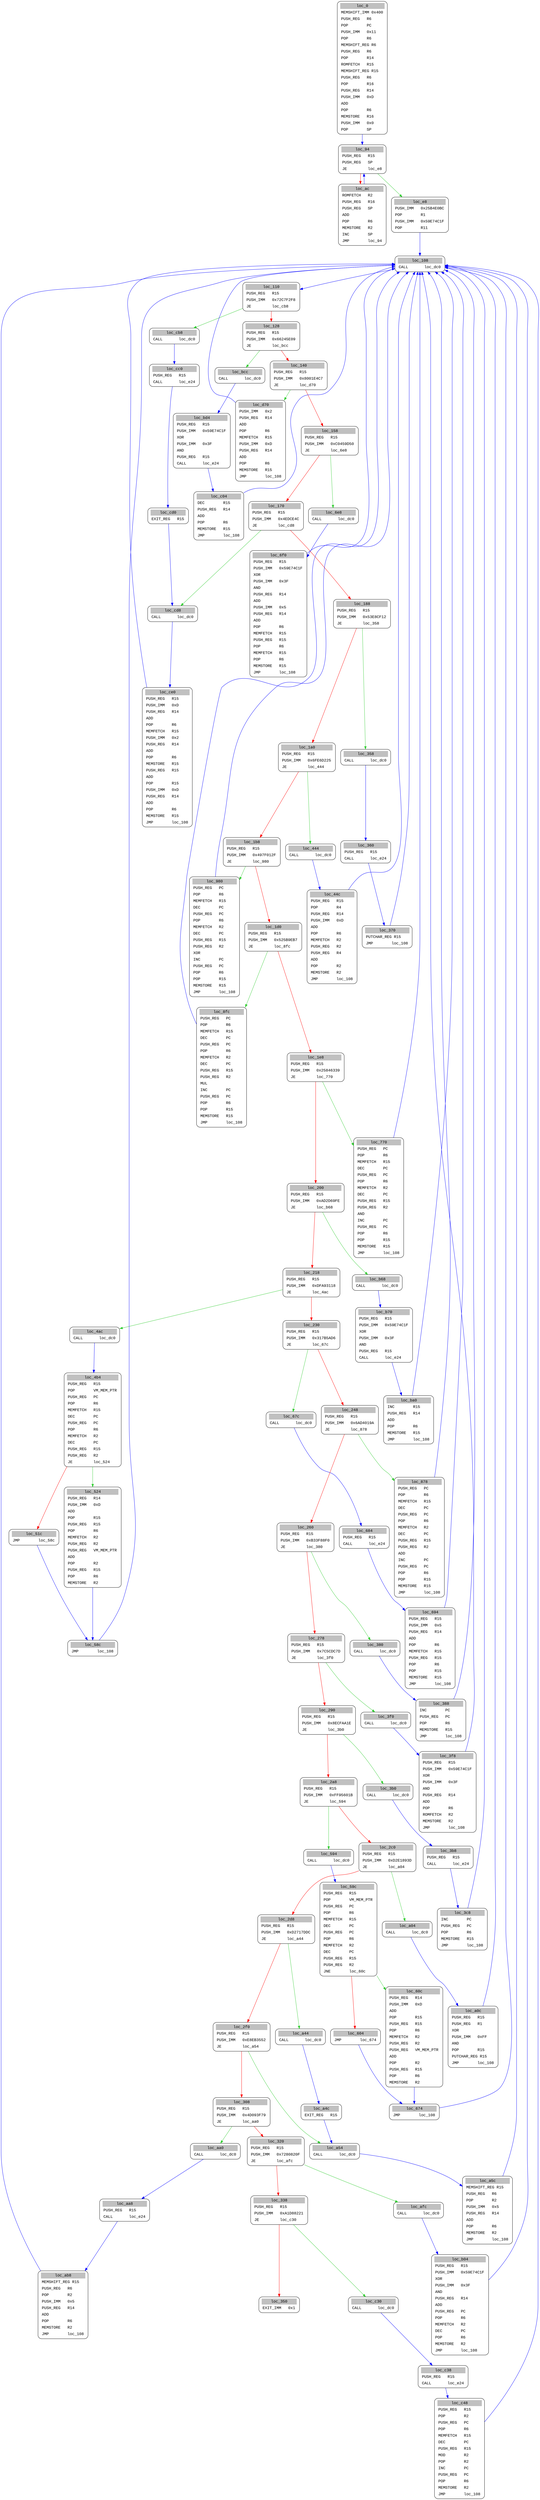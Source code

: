 digraph asm_graph {
0 [
shape="Mrecord" fontname="Courier New"label =<<table border="0" cellborder="0" cellpadding="3"><tr><td align="center" colspan="2" bgcolor="grey">loc_0</td></tr><tr><td align="left">MEMSHIFT_IMM 0x400</td></tr><tr><td align="left">PUSH_REG   R6</td></tr><tr><td align="left">POP        PC</td></tr><tr><td align="left">PUSH_IMM   0x11</td></tr><tr><td align="left">POP        R6</td></tr><tr><td align="left">MEMSHIFT_REG R6</td></tr><tr><td align="left">PUSH_REG   R6</td></tr><tr><td align="left">POP        R14</td></tr><tr><td align="left">ROMFETCH   R15</td></tr><tr><td align="left">MEMSHIFT_REG R15</td></tr><tr><td align="left">PUSH_REG   R6</td></tr><tr><td align="left">POP        R16</td></tr><tr><td align="left">PUSH_REG   R14</td></tr><tr><td align="left">PUSH_IMM   0xD</td></tr><tr><td align="left">ADD        </td></tr><tr><td align="left">POP        R6</td></tr><tr><td align="left">MEMSTORE   R16</td></tr><tr><td align="left">PUSH_IMM   0x0</td></tr><tr><td align="left">POP        SP</td></tr></table>> ];
1 [
shape="Mrecord" fontname="Courier New"label =<<table border="0" cellborder="0" cellpadding="3"><tr><td align="center" colspan="2" bgcolor="grey">loc_e8</td></tr><tr><td align="left">PUSH_IMM   0x25B4E0BC</td></tr><tr><td align="left">POP        R1</td></tr><tr><td align="left">PUSH_IMM   0x59E74C1F</td></tr><tr><td align="left">POP        R11</td></tr></table>> ];
2 [
shape="Mrecord" fontname="Courier New"label =<<table border="0" cellborder="0" cellpadding="3"><tr><td align="center" colspan="2" bgcolor="grey">loc_ac</td></tr><tr><td align="left">ROMFETCH   R2</td></tr><tr><td align="left">PUSH_REG   R16</td></tr><tr><td align="left">PUSH_REG   SP</td></tr><tr><td align="left">ADD        </td></tr><tr><td align="left">POP        R6</td></tr><tr><td align="left">MEMSTORE   R2</td></tr><tr><td align="left">INC        SP</td></tr><tr><td align="left">JMP        loc_94</td></tr></table>> ];
4 [
shape="Mrecord" fontname="Courier New"label =<<table border="0" cellborder="0" cellpadding="3"><tr><td align="center" colspan="2" bgcolor="grey">loc_110</td></tr><tr><td align="left">PUSH_REG   R15</td></tr><tr><td align="left">PUSH_IMM   0x72C7F2F8</td></tr><tr><td align="left">JE         loc_cb8</td></tr></table>> ];
5 [
shape="Mrecord" fontname="Courier New"label =<<table border="0" cellborder="0" cellpadding="3"><tr><td align="center" colspan="2" bgcolor="grey">loc_94</td></tr><tr><td align="left">PUSH_REG   R15</td></tr><tr><td align="left">PUSH_REG   SP</td></tr><tr><td align="left">JE         loc_e8</td></tr></table>> ];
6 [
shape="Mrecord" fontname="Courier New"label =<<table border="0" cellborder="0" cellpadding="3"><tr><td align="center" colspan="2" bgcolor="grey">loc_cb8</td></tr><tr><td align="left">CALL       loc_dc0</td></tr></table>> ];
7 [
shape="Mrecord" fontname="Courier New"label =<<table border="0" cellborder="0" cellpadding="3"><tr><td align="center" colspan="2" bgcolor="grey">loc_128</td></tr><tr><td align="left">PUSH_REG   R15</td></tr><tr><td align="left">PUSH_IMM   0x66245E09</td></tr><tr><td align="left">JE         loc_bcc</td></tr></table>> ];
8 [
shape="Mrecord" fontname="Courier New"label =<<table border="0" cellborder="0" cellpadding="3"><tr><td align="center" colspan="2" bgcolor="grey">loc_cc0</td></tr><tr><td align="left">PUSH_REG   R15</td></tr><tr><td align="left">CALL       loc_e24</td></tr></table>> ];
9 [
shape="Mrecord" fontname="Courier New"label =<<table border="0" cellborder="0" cellpadding="3"><tr><td align="center" colspan="2" bgcolor="grey">loc_bcc</td></tr><tr><td align="left">CALL       loc_dc0</td></tr></table>> ];
10 [
shape="Mrecord" fontname="Courier New"label =<<table border="0" cellborder="0" cellpadding="3"><tr><td align="center" colspan="2" bgcolor="grey">loc_140</td></tr><tr><td align="left">PUSH_REG   R15</td></tr><tr><td align="left">PUSH_IMM   0x8001E4C7</td></tr><tr><td align="left">JE         loc_d70</td></tr></table>> ];
12 [
shape="Mrecord" fontname="Courier New"label =<<table border="0" cellborder="0" cellpadding="3"><tr><td align="center" colspan="2" bgcolor="grey">loc_cd0</td></tr><tr><td align="left">EXIT_REG   R15</td></tr></table>> ];
13 [
shape="Mrecord" fontname="Courier New"label =<<table border="0" cellborder="0" cellpadding="3"><tr><td align="center" colspan="2" bgcolor="grey">loc_d70</td></tr><tr><td align="left">PUSH_IMM   0x2</td></tr><tr><td align="left">PUSH_REG   R14</td></tr><tr><td align="left">ADD        </td></tr><tr><td align="left">POP        R6</td></tr><tr><td align="left">MEMFETCH   R15</td></tr><tr><td align="left">PUSH_IMM   0xD</td></tr><tr><td align="left">PUSH_REG   R14</td></tr><tr><td align="left">ADD        </td></tr><tr><td align="left">POP        R6</td></tr><tr><td align="left">MEMSTORE   R15</td></tr><tr><td align="left">JMP        loc_108</td></tr></table>> ];
14 [
shape="Mrecord" fontname="Courier New"label =<<table border="0" cellborder="0" cellpadding="3"><tr><td align="center" colspan="2" bgcolor="grey">loc_158</td></tr><tr><td align="left">PUSH_REG   R15</td></tr><tr><td align="left">PUSH_IMM   0xC0459D50</td></tr><tr><td align="left">JE         loc_6e8</td></tr></table>> ];
15 [
shape="Mrecord" fontname="Courier New"label =<<table border="0" cellborder="0" cellpadding="3"><tr><td align="center" colspan="2" bgcolor="grey">loc_bd4</td></tr><tr><td align="left">PUSH_REG   R15</td></tr><tr><td align="left">PUSH_IMM   0x59E74C1F</td></tr><tr><td align="left">XOR        </td></tr><tr><td align="left">PUSH_IMM   0x3F</td></tr><tr><td align="left">AND        </td></tr><tr><td align="left">PUSH_REG   R15</td></tr><tr><td align="left">CALL       loc_e24</td></tr></table>> ];
16 [
shape="Mrecord" fontname="Courier New"label =<<table border="0" cellborder="0" cellpadding="3"><tr><td align="center" colspan="2" bgcolor="grey">loc_ce0</td></tr><tr><td align="left">PUSH_REG   R15</td></tr><tr><td align="left">PUSH_IMM   0xD</td></tr><tr><td align="left">PUSH_REG   R14</td></tr><tr><td align="left">ADD        </td></tr><tr><td align="left">POP        R6</td></tr><tr><td align="left">MEMFETCH   R15</td></tr><tr><td align="left">PUSH_IMM   0x2</td></tr><tr><td align="left">PUSH_REG   R14</td></tr><tr><td align="left">ADD        </td></tr><tr><td align="left">POP        R6</td></tr><tr><td align="left">MEMSTORE   R15</td></tr><tr><td align="left">PUSH_REG   R15</td></tr><tr><td align="left">ADD        </td></tr><tr><td align="left">POP        R15</td></tr><tr><td align="left">PUSH_IMM   0xD</td></tr><tr><td align="left">PUSH_REG   R14</td></tr><tr><td align="left">ADD        </td></tr><tr><td align="left">POP        R6</td></tr><tr><td align="left">MEMSTORE   R15</td></tr><tr><td align="left">JMP        loc_108</td></tr></table>> ];
17 [
shape="Mrecord" fontname="Courier New"label =<<table border="0" cellborder="0" cellpadding="3"><tr><td align="center" colspan="2" bgcolor="grey">loc_108</td></tr><tr><td align="left">CALL       loc_dc0</td></tr></table>> ];
18 [
shape="Mrecord" fontname="Courier New"label =<<table border="0" cellborder="0" cellpadding="3"><tr><td align="center" colspan="2" bgcolor="grey">loc_6e8</td></tr><tr><td align="left">CALL       loc_dc0</td></tr></table>> ];
19 [
shape="Mrecord" fontname="Courier New"label =<<table border="0" cellborder="0" cellpadding="3"><tr><td align="center" colspan="2" bgcolor="grey">loc_170</td></tr><tr><td align="left">PUSH_REG   R15</td></tr><tr><td align="left">PUSH_IMM   0x4EDCE4C</td></tr><tr><td align="left">JE         loc_cd8</td></tr></table>> ];
20 [
shape="Mrecord" fontname="Courier New"label =<<table border="0" cellborder="0" cellpadding="3"><tr><td align="center" colspan="2" bgcolor="grey">loc_c04</td></tr><tr><td align="left">DEC        R15</td></tr><tr><td align="left">PUSH_REG   R14</td></tr><tr><td align="left">ADD        </td></tr><tr><td align="left">POP        R6</td></tr><tr><td align="left">MEMSTORE   R15</td></tr><tr><td align="left">JMP        loc_108</td></tr></table>> ];
21 [
shape="Mrecord" fontname="Courier New"label =<<table border="0" cellborder="0" cellpadding="3"><tr><td align="center" colspan="2" bgcolor="grey">loc_6f0</td></tr><tr><td align="left">PUSH_REG   R15</td></tr><tr><td align="left">PUSH_IMM   0x59E74C1F</td></tr><tr><td align="left">XOR        </td></tr><tr><td align="left">PUSH_IMM   0x3F</td></tr><tr><td align="left">AND        </td></tr><tr><td align="left">PUSH_REG   R14</td></tr><tr><td align="left">ADD        </td></tr><tr><td align="left">PUSH_IMM   0x5</td></tr><tr><td align="left">PUSH_REG   R14</td></tr><tr><td align="left">ADD        </td></tr><tr><td align="left">POP        R6</td></tr><tr><td align="left">MEMFETCH   R15</td></tr><tr><td align="left">PUSH_REG   R15</td></tr><tr><td align="left">POP        R6</td></tr><tr><td align="left">MEMFETCH   R15</td></tr><tr><td align="left">POP        R6</td></tr><tr><td align="left">MEMSTORE   R15</td></tr><tr><td align="left">JMP        loc_108</td></tr></table>> ];
22 [
shape="Mrecord" fontname="Courier New"label =<<table border="0" cellborder="0" cellpadding="3"><tr><td align="center" colspan="2" bgcolor="grey">loc_cd8</td></tr><tr><td align="left">CALL       loc_dc0</td></tr></table>> ];
23 [
shape="Mrecord" fontname="Courier New"label =<<table border="0" cellborder="0" cellpadding="3"><tr><td align="center" colspan="2" bgcolor="grey">loc_188</td></tr><tr><td align="left">PUSH_REG   R15</td></tr><tr><td align="left">PUSH_IMM   0x53E8CF12</td></tr><tr><td align="left">JE         loc_358</td></tr></table>> ];
24 [
shape="Mrecord" fontname="Courier New"label =<<table border="0" cellborder="0" cellpadding="3"><tr><td align="center" colspan="2" bgcolor="grey">loc_358</td></tr><tr><td align="left">CALL       loc_dc0</td></tr></table>> ];
25 [
shape="Mrecord" fontname="Courier New"label =<<table border="0" cellborder="0" cellpadding="3"><tr><td align="center" colspan="2" bgcolor="grey">loc_1a0</td></tr><tr><td align="left">PUSH_REG   R15</td></tr><tr><td align="left">PUSH_IMM   0x6FE6D225</td></tr><tr><td align="left">JE         loc_444</td></tr></table>> ];
26 [
shape="Mrecord" fontname="Courier New"label =<<table border="0" cellborder="0" cellpadding="3"><tr><td align="center" colspan="2" bgcolor="grey">loc_360</td></tr><tr><td align="left">PUSH_REG   R15</td></tr><tr><td align="left">CALL       loc_e24</td></tr></table>> ];
27 [
shape="Mrecord" fontname="Courier New"label =<<table border="0" cellborder="0" cellpadding="3"><tr><td align="center" colspan="2" bgcolor="grey">loc_444</td></tr><tr><td align="left">CALL       loc_dc0</td></tr></table>> ];
28 [
shape="Mrecord" fontname="Courier New"label =<<table border="0" cellborder="0" cellpadding="3"><tr><td align="center" colspan="2" bgcolor="grey">loc_1b8</td></tr><tr><td align="left">PUSH_REG   R15</td></tr><tr><td align="left">PUSH_IMM   0x497F012F</td></tr><tr><td align="left">JE         loc_980</td></tr></table>> ];
29 [
shape="Mrecord" fontname="Courier New"label =<<table border="0" cellborder="0" cellpadding="3"><tr><td align="center" colspan="2" bgcolor="grey">loc_370</td></tr><tr><td align="left">PUTCHAR_REG R15</td></tr><tr><td align="left">JMP        loc_108</td></tr></table>> ];
30 [
shape="Mrecord" fontname="Courier New"label =<<table border="0" cellborder="0" cellpadding="3"><tr><td align="center" colspan="2" bgcolor="grey">loc_980</td></tr><tr><td align="left">PUSH_REG   PC</td></tr><tr><td align="left">POP        R6</td></tr><tr><td align="left">MEMFETCH   R15</td></tr><tr><td align="left">DEC        PC</td></tr><tr><td align="left">PUSH_REG   PC</td></tr><tr><td align="left">POP        R6</td></tr><tr><td align="left">MEMFETCH   R2</td></tr><tr><td align="left">DEC        PC</td></tr><tr><td align="left">PUSH_REG   R15</td></tr><tr><td align="left">PUSH_REG   R2</td></tr><tr><td align="left">XOR        </td></tr><tr><td align="left">INC        PC</td></tr><tr><td align="left">PUSH_REG   PC</td></tr><tr><td align="left">POP        R6</td></tr><tr><td align="left">POP        R15</td></tr><tr><td align="left">MEMSTORE   R15</td></tr><tr><td align="left">JMP        loc_108</td></tr></table>> ];
31 [
shape="Mrecord" fontname="Courier New"label =<<table border="0" cellborder="0" cellpadding="3"><tr><td align="center" colspan="2" bgcolor="grey">loc_1d0</td></tr><tr><td align="left">PUSH_REG   R15</td></tr><tr><td align="left">PUSH_IMM   0x525B9EB7</td></tr><tr><td align="left">JE         loc_8fc</td></tr></table>> ];
32 [
shape="Mrecord" fontname="Courier New"label =<<table border="0" cellborder="0" cellpadding="3"><tr><td align="center" colspan="2" bgcolor="grey">loc_44c</td></tr><tr><td align="left">PUSH_REG   R15</td></tr><tr><td align="left">POP        R4</td></tr><tr><td align="left">PUSH_REG   R14</td></tr><tr><td align="left">PUSH_IMM   0xD</td></tr><tr><td align="left">ADD        </td></tr><tr><td align="left">POP        R6</td></tr><tr><td align="left">MEMFETCH   R2</td></tr><tr><td align="left">PUSH_REG   R2</td></tr><tr><td align="left">PUSH_REG   R4</td></tr><tr><td align="left">ADD        </td></tr><tr><td align="left">POP        R2</td></tr><tr><td align="left">MEMSTORE   R2</td></tr><tr><td align="left">JMP        loc_108</td></tr></table>> ];
33 [
shape="Mrecord" fontname="Courier New"label =<<table border="0" cellborder="0" cellpadding="3"><tr><td align="center" colspan="2" bgcolor="grey">loc_8fc</td></tr><tr><td align="left">PUSH_REG   PC</td></tr><tr><td align="left">POP        R6</td></tr><tr><td align="left">MEMFETCH   R15</td></tr><tr><td align="left">DEC        PC</td></tr><tr><td align="left">PUSH_REG   PC</td></tr><tr><td align="left">POP        R6</td></tr><tr><td align="left">MEMFETCH   R2</td></tr><tr><td align="left">DEC        PC</td></tr><tr><td align="left">PUSH_REG   R15</td></tr><tr><td align="left">PUSH_REG   R2</td></tr><tr><td align="left">MUL        </td></tr><tr><td align="left">INC        PC</td></tr><tr><td align="left">PUSH_REG   PC</td></tr><tr><td align="left">POP        R6</td></tr><tr><td align="left">POP        R15</td></tr><tr><td align="left">MEMSTORE   R15</td></tr><tr><td align="left">JMP        loc_108</td></tr></table>> ];
34 [
shape="Mrecord" fontname="Courier New"label =<<table border="0" cellborder="0" cellpadding="3"><tr><td align="center" colspan="2" bgcolor="grey">loc_1e8</td></tr><tr><td align="left">PUSH_REG   R15</td></tr><tr><td align="left">PUSH_IMM   0x25846339</td></tr><tr><td align="left">JE         loc_770</td></tr></table>> ];
35 [
shape="Mrecord" fontname="Courier New"label =<<table border="0" cellborder="0" cellpadding="3"><tr><td align="center" colspan="2" bgcolor="grey">loc_770</td></tr><tr><td align="left">PUSH_REG   PC</td></tr><tr><td align="left">POP        R6</td></tr><tr><td align="left">MEMFETCH   R15</td></tr><tr><td align="left">DEC        PC</td></tr><tr><td align="left">PUSH_REG   PC</td></tr><tr><td align="left">POP        R6</td></tr><tr><td align="left">MEMFETCH   R2</td></tr><tr><td align="left">DEC        PC</td></tr><tr><td align="left">PUSH_REG   R15</td></tr><tr><td align="left">PUSH_REG   R2</td></tr><tr><td align="left">AND        </td></tr><tr><td align="left">INC        PC</td></tr><tr><td align="left">PUSH_REG   PC</td></tr><tr><td align="left">POP        R6</td></tr><tr><td align="left">POP        R15</td></tr><tr><td align="left">MEMSTORE   R15</td></tr><tr><td align="left">JMP        loc_108</td></tr></table>> ];
36 [
shape="Mrecord" fontname="Courier New"label =<<table border="0" cellborder="0" cellpadding="3"><tr><td align="center" colspan="2" bgcolor="grey">loc_200</td></tr><tr><td align="left">PUSH_REG   R15</td></tr><tr><td align="left">PUSH_IMM   0xAD2D69FE</td></tr><tr><td align="left">JE         loc_b68</td></tr></table>> ];
37 [
shape="Mrecord" fontname="Courier New"label =<<table border="0" cellborder="0" cellpadding="3"><tr><td align="center" colspan="2" bgcolor="grey">loc_b68</td></tr><tr><td align="left">CALL       loc_dc0</td></tr></table>> ];
38 [
shape="Mrecord" fontname="Courier New"label =<<table border="0" cellborder="0" cellpadding="3"><tr><td align="center" colspan="2" bgcolor="grey">loc_218</td></tr><tr><td align="left">PUSH_REG   R15</td></tr><tr><td align="left">PUSH_IMM   0xDFA93118</td></tr><tr><td align="left">JE         loc_4ac</td></tr></table>> ];
39 [
shape="Mrecord" fontname="Courier New"label =<<table border="0" cellborder="0" cellpadding="3"><tr><td align="center" colspan="2" bgcolor="grey">loc_b70</td></tr><tr><td align="left">PUSH_REG   R15</td></tr><tr><td align="left">PUSH_IMM   0x59E74C1F</td></tr><tr><td align="left">XOR        </td></tr><tr><td align="left">PUSH_IMM   0x3F</td></tr><tr><td align="left">AND        </td></tr><tr><td align="left">PUSH_REG   R15</td></tr><tr><td align="left">CALL       loc_e24</td></tr></table>> ];
40 [
shape="Mrecord" fontname="Courier New"label =<<table border="0" cellborder="0" cellpadding="3"><tr><td align="center" colspan="2" bgcolor="grey">loc_4ac</td></tr><tr><td align="left">CALL       loc_dc0</td></tr></table>> ];
41 [
shape="Mrecord" fontname="Courier New"label =<<table border="0" cellborder="0" cellpadding="3"><tr><td align="center" colspan="2" bgcolor="grey">loc_230</td></tr><tr><td align="left">PUSH_REG   R15</td></tr><tr><td align="left">PUSH_IMM   0x317B5AD6</td></tr><tr><td align="left">JE         loc_67c</td></tr></table>> ];
42 [
shape="Mrecord" fontname="Courier New"label =<<table border="0" cellborder="0" cellpadding="3"><tr><td align="center" colspan="2" bgcolor="grey">loc_ba0</td></tr><tr><td align="left">INC        R15</td></tr><tr><td align="left">PUSH_REG   R14</td></tr><tr><td align="left">ADD        </td></tr><tr><td align="left">POP        R6</td></tr><tr><td align="left">MEMSTORE   R15</td></tr><tr><td align="left">JMP        loc_108</td></tr></table>> ];
43 [
shape="Mrecord" fontname="Courier New"label =<<table border="0" cellborder="0" cellpadding="3"><tr><td align="center" colspan="2" bgcolor="grey">loc_67c</td></tr><tr><td align="left">CALL       loc_dc0</td></tr></table>> ];
44 [
shape="Mrecord" fontname="Courier New"label =<<table border="0" cellborder="0" cellpadding="3"><tr><td align="center" colspan="2" bgcolor="grey">loc_248</td></tr><tr><td align="left">PUSH_REG   R15</td></tr><tr><td align="left">PUSH_IMM   0x6AD4019A</td></tr><tr><td align="left">JE         loc_878</td></tr></table>> ];
45 [
shape="Mrecord" fontname="Courier New"label =<<table border="0" cellborder="0" cellpadding="3"><tr><td align="center" colspan="2" bgcolor="grey">loc_4b4</td></tr><tr><td align="left">PUSH_REG   R15</td></tr><tr><td align="left">POP        VM_MEM_PTR</td></tr><tr><td align="left">PUSH_REG   PC</td></tr><tr><td align="left">POP        R6</td></tr><tr><td align="left">MEMFETCH   R15</td></tr><tr><td align="left">DEC        PC</td></tr><tr><td align="left">PUSH_REG   PC</td></tr><tr><td align="left">POP        R6</td></tr><tr><td align="left">MEMFETCH   R2</td></tr><tr><td align="left">DEC        PC</td></tr><tr><td align="left">PUSH_REG   R15</td></tr><tr><td align="left">PUSH_REG   R2</td></tr><tr><td align="left">JE         loc_524</td></tr></table>> ];
46 [
shape="Mrecord" fontname="Courier New"label =<<table border="0" cellborder="0" cellpadding="3"><tr><td align="center" colspan="2" bgcolor="grey">loc_878</td></tr><tr><td align="left">PUSH_REG   PC</td></tr><tr><td align="left">POP        R6</td></tr><tr><td align="left">MEMFETCH   R15</td></tr><tr><td align="left">DEC        PC</td></tr><tr><td align="left">PUSH_REG   PC</td></tr><tr><td align="left">POP        R6</td></tr><tr><td align="left">MEMFETCH   R2</td></tr><tr><td align="left">DEC        PC</td></tr><tr><td align="left">PUSH_REG   R15</td></tr><tr><td align="left">PUSH_REG   R2</td></tr><tr><td align="left">ADD        </td></tr><tr><td align="left">INC        PC</td></tr><tr><td align="left">PUSH_REG   PC</td></tr><tr><td align="left">POP        R6</td></tr><tr><td align="left">POP        R15</td></tr><tr><td align="left">MEMSTORE   R15</td></tr><tr><td align="left">JMP        loc_108</td></tr></table>> ];
47 [
shape="Mrecord" fontname="Courier New"label =<<table border="0" cellborder="0" cellpadding="3"><tr><td align="center" colspan="2" bgcolor="grey">loc_260</td></tr><tr><td align="left">PUSH_REG   R15</td></tr><tr><td align="left">PUSH_IMM   0xB33F88F0</td></tr><tr><td align="left">JE         loc_380</td></tr></table>> ];
48 [
shape="Mrecord" fontname="Courier New"label =<<table border="0" cellborder="0" cellpadding="3"><tr><td align="center" colspan="2" bgcolor="grey">loc_684</td></tr><tr><td align="left">PUSH_REG   R15</td></tr><tr><td align="left">CALL       loc_e24</td></tr></table>> ];
49 [
shape="Mrecord" fontname="Courier New"label =<<table border="0" cellborder="0" cellpadding="3"><tr><td align="center" colspan="2" bgcolor="grey">loc_524</td></tr><tr><td align="left">PUSH_REG   R14</td></tr><tr><td align="left">PUSH_IMM   0xD</td></tr><tr><td align="left">ADD        </td></tr><tr><td align="left">POP        R15</td></tr><tr><td align="left">PUSH_REG   R15</td></tr><tr><td align="left">POP        R6</td></tr><tr><td align="left">MEMFETCH   R2</td></tr><tr><td align="left">PUSH_REG   R2</td></tr><tr><td align="left">PUSH_REG   VM_MEM_PTR</td></tr><tr><td align="left">ADD        </td></tr><tr><td align="left">POP        R2</td></tr><tr><td align="left">PUSH_REG   R15</td></tr><tr><td align="left">POP        R6</td></tr><tr><td align="left">MEMSTORE   R2</td></tr></table>> ];
50 [
shape="Mrecord" fontname="Courier New"label =<<table border="0" cellborder="0" cellpadding="3"><tr><td align="center" colspan="2" bgcolor="grey">loc_51c</td></tr><tr><td align="left">JMP        loc_58c</td></tr></table>> ];
51 [
shape="Mrecord" fontname="Courier New"label =<<table border="0" cellborder="0" cellpadding="3"><tr><td align="center" colspan="2" bgcolor="grey">loc_380</td></tr><tr><td align="left">CALL       loc_dc0</td></tr></table>> ];
52 [
shape="Mrecord" fontname="Courier New"label =<<table border="0" cellborder="0" cellpadding="3"><tr><td align="center" colspan="2" bgcolor="grey">loc_278</td></tr><tr><td align="left">PUSH_REG   R15</td></tr><tr><td align="left">PUSH_IMM   0x7C5CDC7D</td></tr><tr><td align="left">JE         loc_3f0</td></tr></table>> ];
53 [
shape="Mrecord" fontname="Courier New"label =<<table border="0" cellborder="0" cellpadding="3"><tr><td align="center" colspan="2" bgcolor="grey">loc_694</td></tr><tr><td align="left">PUSH_REG   R15</td></tr><tr><td align="left">PUSH_IMM   0x5</td></tr><tr><td align="left">PUSH_REG   R14</td></tr><tr><td align="left">ADD        </td></tr><tr><td align="left">POP        R6</td></tr><tr><td align="left">MEMFETCH   R15</td></tr><tr><td align="left">PUSH_REG   R15</td></tr><tr><td align="left">POP        R6</td></tr><tr><td align="left">POP        R15</td></tr><tr><td align="left">MEMSTORE   R15</td></tr><tr><td align="left">JMP        loc_108</td></tr></table>> ];
54 [
shape="Mrecord" fontname="Courier New"label =<<table border="0" cellborder="0" cellpadding="3"><tr><td align="center" colspan="2" bgcolor="grey">loc_58c</td></tr><tr><td align="left">JMP        loc_108</td></tr></table>> ];
55 [
shape="Mrecord" fontname="Courier New"label =<<table border="0" cellborder="0" cellpadding="3"><tr><td align="center" colspan="2" bgcolor="grey">loc_388</td></tr><tr><td align="left">INC        PC</td></tr><tr><td align="left">PUSH_REG   PC</td></tr><tr><td align="left">POP        R6</td></tr><tr><td align="left">MEMSTORE   R15</td></tr><tr><td align="left">JMP        loc_108</td></tr></table>> ];
56 [
shape="Mrecord" fontname="Courier New"label =<<table border="0" cellborder="0" cellpadding="3"><tr><td align="center" colspan="2" bgcolor="grey">loc_3f0</td></tr><tr><td align="left">CALL       loc_dc0</td></tr></table>> ];
57 [
shape="Mrecord" fontname="Courier New"label =<<table border="0" cellborder="0" cellpadding="3"><tr><td align="center" colspan="2" bgcolor="grey">loc_290</td></tr><tr><td align="left">PUSH_REG   R15</td></tr><tr><td align="left">PUSH_IMM   0x8ECFAA1E</td></tr><tr><td align="left">JE         loc_3b0</td></tr></table>> ];
58 [
shape="Mrecord" fontname="Courier New"label =<<table border="0" cellborder="0" cellpadding="3"><tr><td align="center" colspan="2" bgcolor="grey">loc_3f8</td></tr><tr><td align="left">PUSH_REG   R15</td></tr><tr><td align="left">PUSH_IMM   0x59E74C1F</td></tr><tr><td align="left">XOR        </td></tr><tr><td align="left">PUSH_IMM   0x3F</td></tr><tr><td align="left">AND        </td></tr><tr><td align="left">PUSH_REG   R14</td></tr><tr><td align="left">ADD        </td></tr><tr><td align="left">POP        R6</td></tr><tr><td align="left">ROMFETCH   R2</td></tr><tr><td align="left">MEMSTORE   R2</td></tr><tr><td align="left">JMP        loc_108</td></tr></table>> ];
59 [
shape="Mrecord" fontname="Courier New"label =<<table border="0" cellborder="0" cellpadding="3"><tr><td align="center" colspan="2" bgcolor="grey">loc_3b0</td></tr><tr><td align="left">CALL       loc_dc0</td></tr></table>> ];
60 [
shape="Mrecord" fontname="Courier New"label =<<table border="0" cellborder="0" cellpadding="3"><tr><td align="center" colspan="2" bgcolor="grey">loc_2a8</td></tr><tr><td align="left">PUSH_REG   R15</td></tr><tr><td align="left">PUSH_IMM   0xFF95601B</td></tr><tr><td align="left">JE         loc_594</td></tr></table>> ];
61 [
shape="Mrecord" fontname="Courier New"label =<<table border="0" cellborder="0" cellpadding="3"><tr><td align="center" colspan="2" bgcolor="grey">loc_3b8</td></tr><tr><td align="left">PUSH_REG   R15</td></tr><tr><td align="left">CALL       loc_e24</td></tr></table>> ];
62 [
shape="Mrecord" fontname="Courier New"label =<<table border="0" cellborder="0" cellpadding="3"><tr><td align="center" colspan="2" bgcolor="grey">loc_594</td></tr><tr><td align="left">CALL       loc_dc0</td></tr></table>> ];
63 [
shape="Mrecord" fontname="Courier New"label =<<table border="0" cellborder="0" cellpadding="3"><tr><td align="center" colspan="2" bgcolor="grey">loc_2c0</td></tr><tr><td align="left">PUSH_REG   R15</td></tr><tr><td align="left">PUSH_IMM   0xD2E1893D</td></tr><tr><td align="left">JE         loc_a04</td></tr></table>> ];
64 [
shape="Mrecord" fontname="Courier New"label =<<table border="0" cellborder="0" cellpadding="3"><tr><td align="center" colspan="2" bgcolor="grey">loc_3c8</td></tr><tr><td align="left">INC        PC</td></tr><tr><td align="left">PUSH_REG   PC</td></tr><tr><td align="left">POP        R6</td></tr><tr><td align="left">MEMSTORE   R15</td></tr><tr><td align="left">JMP        loc_108</td></tr></table>> ];
65 [
shape="Mrecord" fontname="Courier New"label =<<table border="0" cellborder="0" cellpadding="3"><tr><td align="center" colspan="2" bgcolor="grey">loc_a04</td></tr><tr><td align="left">CALL       loc_dc0</td></tr></table>> ];
66 [
shape="Mrecord" fontname="Courier New"label =<<table border="0" cellborder="0" cellpadding="3"><tr><td align="center" colspan="2" bgcolor="grey">loc_2d8</td></tr><tr><td align="left">PUSH_REG   R15</td></tr><tr><td align="left">PUSH_IMM   0xD2717DDC</td></tr><tr><td align="left">JE         loc_a44</td></tr></table>> ];
67 [
shape="Mrecord" fontname="Courier New"label =<<table border="0" cellborder="0" cellpadding="3"><tr><td align="center" colspan="2" bgcolor="grey">loc_59c</td></tr><tr><td align="left">PUSH_REG   R15</td></tr><tr><td align="left">POP        VM_MEM_PTR</td></tr><tr><td align="left">PUSH_REG   PC</td></tr><tr><td align="left">POP        R6</td></tr><tr><td align="left">MEMFETCH   R15</td></tr><tr><td align="left">DEC        PC</td></tr><tr><td align="left">PUSH_REG   PC</td></tr><tr><td align="left">POP        R6</td></tr><tr><td align="left">MEMFETCH   R2</td></tr><tr><td align="left">DEC        PC</td></tr><tr><td align="left">PUSH_REG   R15</td></tr><tr><td align="left">PUSH_REG   R2</td></tr><tr><td align="left">JNE        loc_60c</td></tr></table>> ];
68 [
shape="Mrecord" fontname="Courier New"label =<<table border="0" cellborder="0" cellpadding="3"><tr><td align="center" colspan="2" bgcolor="grey">loc_a44</td></tr><tr><td align="left">CALL       loc_dc0</td></tr></table>> ];
69 [
shape="Mrecord" fontname="Courier New"label =<<table border="0" cellborder="0" cellpadding="3"><tr><td align="center" colspan="2" bgcolor="grey">loc_2f0</td></tr><tr><td align="left">PUSH_REG   R15</td></tr><tr><td align="left">PUSH_IMM   0xE8EB3552</td></tr><tr><td align="left">JE         loc_a54</td></tr></table>> ];
70 [
shape="Mrecord" fontname="Courier New"label =<<table border="0" cellborder="0" cellpadding="3"><tr><td align="center" colspan="2" bgcolor="grey">loc_a0c</td></tr><tr><td align="left">PUSH_REG   R15</td></tr><tr><td align="left">PUSH_REG   R1</td></tr><tr><td align="left">XOR        </td></tr><tr><td align="left">PUSH_IMM   0xFF</td></tr><tr><td align="left">AND        </td></tr><tr><td align="left">POP        R15</td></tr><tr><td align="left">PUTCHAR_REG R15</td></tr><tr><td align="left">JMP        loc_108</td></tr></table>> ];
71 [
shape="Mrecord" fontname="Courier New"label =<<table border="0" cellborder="0" cellpadding="3"><tr><td align="center" colspan="2" bgcolor="grey">loc_60c</td></tr><tr><td align="left">PUSH_REG   R14</td></tr><tr><td align="left">PUSH_IMM   0xD</td></tr><tr><td align="left">ADD        </td></tr><tr><td align="left">POP        R15</td></tr><tr><td align="left">PUSH_REG   R15</td></tr><tr><td align="left">POP        R6</td></tr><tr><td align="left">MEMFETCH   R2</td></tr><tr><td align="left">PUSH_REG   R2</td></tr><tr><td align="left">PUSH_REG   VM_MEM_PTR</td></tr><tr><td align="left">ADD        </td></tr><tr><td align="left">POP        R2</td></tr><tr><td align="left">PUSH_REG   R15</td></tr><tr><td align="left">POP        R6</td></tr><tr><td align="left">MEMSTORE   R2</td></tr></table>> ];
72 [
shape="Mrecord" fontname="Courier New"label =<<table border="0" cellborder="0" cellpadding="3"><tr><td align="center" colspan="2" bgcolor="grey">loc_604</td></tr><tr><td align="left">JMP        loc_674</td></tr></table>> ];
73 [
shape="Mrecord" fontname="Courier New"label =<<table border="0" cellborder="0" cellpadding="3"><tr><td align="center" colspan="2" bgcolor="grey">loc_a54</td></tr><tr><td align="left">CALL       loc_dc0</td></tr></table>> ];
74 [
shape="Mrecord" fontname="Courier New"label =<<table border="0" cellborder="0" cellpadding="3"><tr><td align="center" colspan="2" bgcolor="grey">loc_308</td></tr><tr><td align="left">PUSH_REG   R15</td></tr><tr><td align="left">PUSH_IMM   0x4D093F79</td></tr><tr><td align="left">JE         loc_aa0</td></tr></table>> ];
75 [
shape="Mrecord" fontname="Courier New"label =<<table border="0" cellborder="0" cellpadding="3"><tr><td align="center" colspan="2" bgcolor="grey">loc_a4c</td></tr><tr><td align="left">EXIT_REG   R15</td></tr></table>> ];
76 [
shape="Mrecord" fontname="Courier New"label =<<table border="0" cellborder="0" cellpadding="3"><tr><td align="center" colspan="2" bgcolor="grey">loc_674</td></tr><tr><td align="left">JMP        loc_108</td></tr></table>> ];
77 [
shape="Mrecord" fontname="Courier New"label =<<table border="0" cellborder="0" cellpadding="3"><tr><td align="center" colspan="2" bgcolor="grey">loc_aa0</td></tr><tr><td align="left">CALL       loc_dc0</td></tr></table>> ];
78 [
shape="Mrecord" fontname="Courier New"label =<<table border="0" cellborder="0" cellpadding="3"><tr><td align="center" colspan="2" bgcolor="grey">loc_320</td></tr><tr><td align="left">PUSH_REG   R15</td></tr><tr><td align="left">PUSH_IMM   0x7280820F</td></tr><tr><td align="left">JE         loc_afc</td></tr></table>> ];
79 [
shape="Mrecord" fontname="Courier New"label =<<table border="0" cellborder="0" cellpadding="3"><tr><td align="center" colspan="2" bgcolor="grey">loc_a5c</td></tr><tr><td align="left">MEMSHIFT_REG R15</td></tr><tr><td align="left">PUSH_REG   R6</td></tr><tr><td align="left">POP        R2</td></tr><tr><td align="left">PUSH_IMM   0x5</td></tr><tr><td align="left">PUSH_REG   R14</td></tr><tr><td align="left">ADD        </td></tr><tr><td align="left">POP        R6</td></tr><tr><td align="left">MEMSTORE   R2</td></tr><tr><td align="left">JMP        loc_108</td></tr></table>> ];
80 [
shape="Mrecord" fontname="Courier New"label =<<table border="0" cellborder="0" cellpadding="3"><tr><td align="center" colspan="2" bgcolor="grey">loc_aa8</td></tr><tr><td align="left">PUSH_REG   R15</td></tr><tr><td align="left">CALL       loc_e24</td></tr></table>> ];
81 [
shape="Mrecord" fontname="Courier New"label =<<table border="0" cellborder="0" cellpadding="3"><tr><td align="center" colspan="2" bgcolor="grey">loc_afc</td></tr><tr><td align="left">CALL       loc_dc0</td></tr></table>> ];
82 [
shape="Mrecord" fontname="Courier New"label =<<table border="0" cellborder="0" cellpadding="3"><tr><td align="center" colspan="2" bgcolor="grey">loc_338</td></tr><tr><td align="left">PUSH_REG   R15</td></tr><tr><td align="left">PUSH_IMM   0xA1D88221</td></tr><tr><td align="left">JE         loc_c30</td></tr></table>> ];
83 [
shape="Mrecord" fontname="Courier New"label =<<table border="0" cellborder="0" cellpadding="3"><tr><td align="center" colspan="2" bgcolor="grey">loc_ab8</td></tr><tr><td align="left">MEMSHIFT_REG R15</td></tr><tr><td align="left">PUSH_REG   R6</td></tr><tr><td align="left">POP        R2</td></tr><tr><td align="left">PUSH_IMM   0x5</td></tr><tr><td align="left">PUSH_REG   R14</td></tr><tr><td align="left">ADD        </td></tr><tr><td align="left">POP        R6</td></tr><tr><td align="left">MEMSTORE   R2</td></tr><tr><td align="left">JMP        loc_108</td></tr></table>> ];
84 [
shape="Mrecord" fontname="Courier New"label =<<table border="0" cellborder="0" cellpadding="3"><tr><td align="center" colspan="2" bgcolor="grey">loc_c30</td></tr><tr><td align="left">CALL       loc_dc0</td></tr></table>> ];
85 [
shape="Mrecord" fontname="Courier New"label =<<table border="0" cellborder="0" cellpadding="3"><tr><td align="center" colspan="2" bgcolor="grey">loc_350</td></tr><tr><td align="left">EXIT_IMM   0x1</td></tr></table>> ];
86 [
shape="Mrecord" fontname="Courier New"label =<<table border="0" cellborder="0" cellpadding="3"><tr><td align="center" colspan="2" bgcolor="grey">loc_b04</td></tr><tr><td align="left">PUSH_REG   R15</td></tr><tr><td align="left">PUSH_IMM   0x59E74C1F</td></tr><tr><td align="left">XOR        </td></tr><tr><td align="left">PUSH_IMM   0x3F</td></tr><tr><td align="left">AND        </td></tr><tr><td align="left">PUSH_REG   R14</td></tr><tr><td align="left">ADD        </td></tr><tr><td align="left">PUSH_REG   PC</td></tr><tr><td align="left">POP        R6</td></tr><tr><td align="left">MEMFETCH   R2</td></tr><tr><td align="left">DEC        PC</td></tr><tr><td align="left">POP        R6</td></tr><tr><td align="left">MEMSTORE   R2</td></tr><tr><td align="left">JMP        loc_108</td></tr></table>> ];
87 [
shape="Mrecord" fontname="Courier New"label =<<table border="0" cellborder="0" cellpadding="3"><tr><td align="center" colspan="2" bgcolor="grey">loc_c38</td></tr><tr><td align="left">PUSH_REG   R15</td></tr><tr><td align="left">CALL       loc_e24</td></tr></table>> ];
88 [
shape="Mrecord" fontname="Courier New"label =<<table border="0" cellborder="0" cellpadding="3"><tr><td align="center" colspan="2" bgcolor="grey">loc_c48</td></tr><tr><td align="left">PUSH_REG   R15</td></tr><tr><td align="left">POP        R2</td></tr><tr><td align="left">PUSH_REG   PC</td></tr><tr><td align="left">POP        R6</td></tr><tr><td align="left">MEMFETCH   R15</td></tr><tr><td align="left">DEC        PC</td></tr><tr><td align="left">PUSH_REG   R15</td></tr><tr><td align="left">MOD        R2</td></tr><tr><td align="left">POP        R2</td></tr><tr><td align="left">INC        PC</td></tr><tr><td align="left">PUSH_REG   PC</td></tr><tr><td align="left">POP        R6</td></tr><tr><td align="left">MEMSTORE   R2</td></tr><tr><td align="left">JMP        loc_108</td></tr></table>> ];
4 -> 6[color="limegreen"];
4 -> 7[color="red"];
6 -> 8[color="blue"];
7 -> 10[color="red"];
7 -> 9[color="limegreen"];
8 -> 12[color="blue"];
10 -> 13[color="limegreen"];
10 -> 14[color="red"];
9 -> 15[color="blue"];
14 -> 18[color="limegreen"];
14 -> 19[color="red"];
15 -> 20[color="blue"];
18 -> 21[color="blue"];
19 -> 23[color="red"];
23 -> 24[color="limegreen"];
23 -> 25[color="red"];
24 -> 26[color="blue"];
25 -> 28[color="red"];
25 -> 27[color="limegreen"];
26 -> 29[color="blue"];
28 -> 30[color="limegreen"];
28 -> 31[color="red"];
27 -> 32[color="blue"];
31 -> 34[color="red"];
31 -> 33[color="limegreen"];
34 -> 35[color="limegreen"];
34 -> 36[color="red"];
36 -> 37[color="limegreen"];
36 -> 38[color="red"];
37 -> 39[color="blue"];
38 -> 41[color="red"];
38 -> 40[color="limegreen"];
39 -> 42[color="blue"];
41 -> 44[color="red"];
41 -> 43[color="limegreen"];
40 -> 45[color="blue"];
44 -> 46[color="limegreen"];
44 -> 47[color="red"];
43 -> 48[color="blue"];
45 -> 49[color="limegreen"];
45 -> 50[color="red"];
47 -> 51[color="limegreen"];
47 -> 52[color="red"];
48 -> 53[color="blue"];
51 -> 55[color="blue"];
52 -> 56[color="limegreen"];
52 -> 57[color="red"];
56 -> 58[color="blue"];
57 -> 59[color="limegreen"];
57 -> 60[color="red"];
59 -> 61[color="blue"];
60 -> 63[color="red"];
60 -> 62[color="limegreen"];
61 -> 64[color="blue"];
63 -> 66[color="red"];
63 -> 65[color="limegreen"];
62 -> 67[color="blue"];
66 -> 69[color="red"];
66 -> 68[color="limegreen"];
65 -> 70[color="blue"];
67 -> 71[color="limegreen"];
67 -> 72[color="red"];
69 -> 74[color="red"];
69 -> 73[color="limegreen"];
68 -> 75[color="blue"];
75 -> 73[color="blue"];
74 -> 77[color="limegreen"];
74 -> 78[color="red"];
73 -> 79[color="blue"];
77 -> 80[color="blue"];
78 -> 82[color="red"];
78 -> 81[color="limegreen"];
80 -> 83[color="blue"];
82 -> 84[color="limegreen"];
82 -> 85[color="red"];
81 -> 86[color="blue"];
84 -> 87[color="blue"];
87 -> 88[color="blue"];
72 -> 76[color="blue"];
50 -> 54[color="blue"];
19 -> 22[color="limegreen"];
22 -> 16[color="blue"];
2 -> 5[color="blue"];
5 -> 1[color="limegreen"];
5 -> 2[color="red"];
13 -> 17[color="blue"];
35 -> 17[color="blue"];
30 -> 17[color="blue"];
20 -> 17[color="blue"];
83 -> 17[color="blue"];
46 -> 17[color="blue"];
21 -> 17[color="blue"];
58 -> 17[color="blue"];
54 -> 17[color="blue"];
53 -> 17[color="blue"];
79 -> 17[color="blue"];
42 -> 17[color="blue"];
32 -> 17[color="blue"];
16 -> 17[color="blue"];
55 -> 17[color="blue"];
86 -> 17[color="blue"];
64 -> 17[color="blue"];
76 -> 17[color="blue"];
29 -> 17[color="blue"];
88 -> 17[color="blue"];
70 -> 17[color="blue"];
33 -> 17[color="blue"];
17 -> 4[color="blue"];
0 -> 5[color="blue"];
1 -> 17[color="blue"];
12 -> 22[color="blue"];
49 -> 54[color="blue"];
71 -> 76[color="blue"];
}